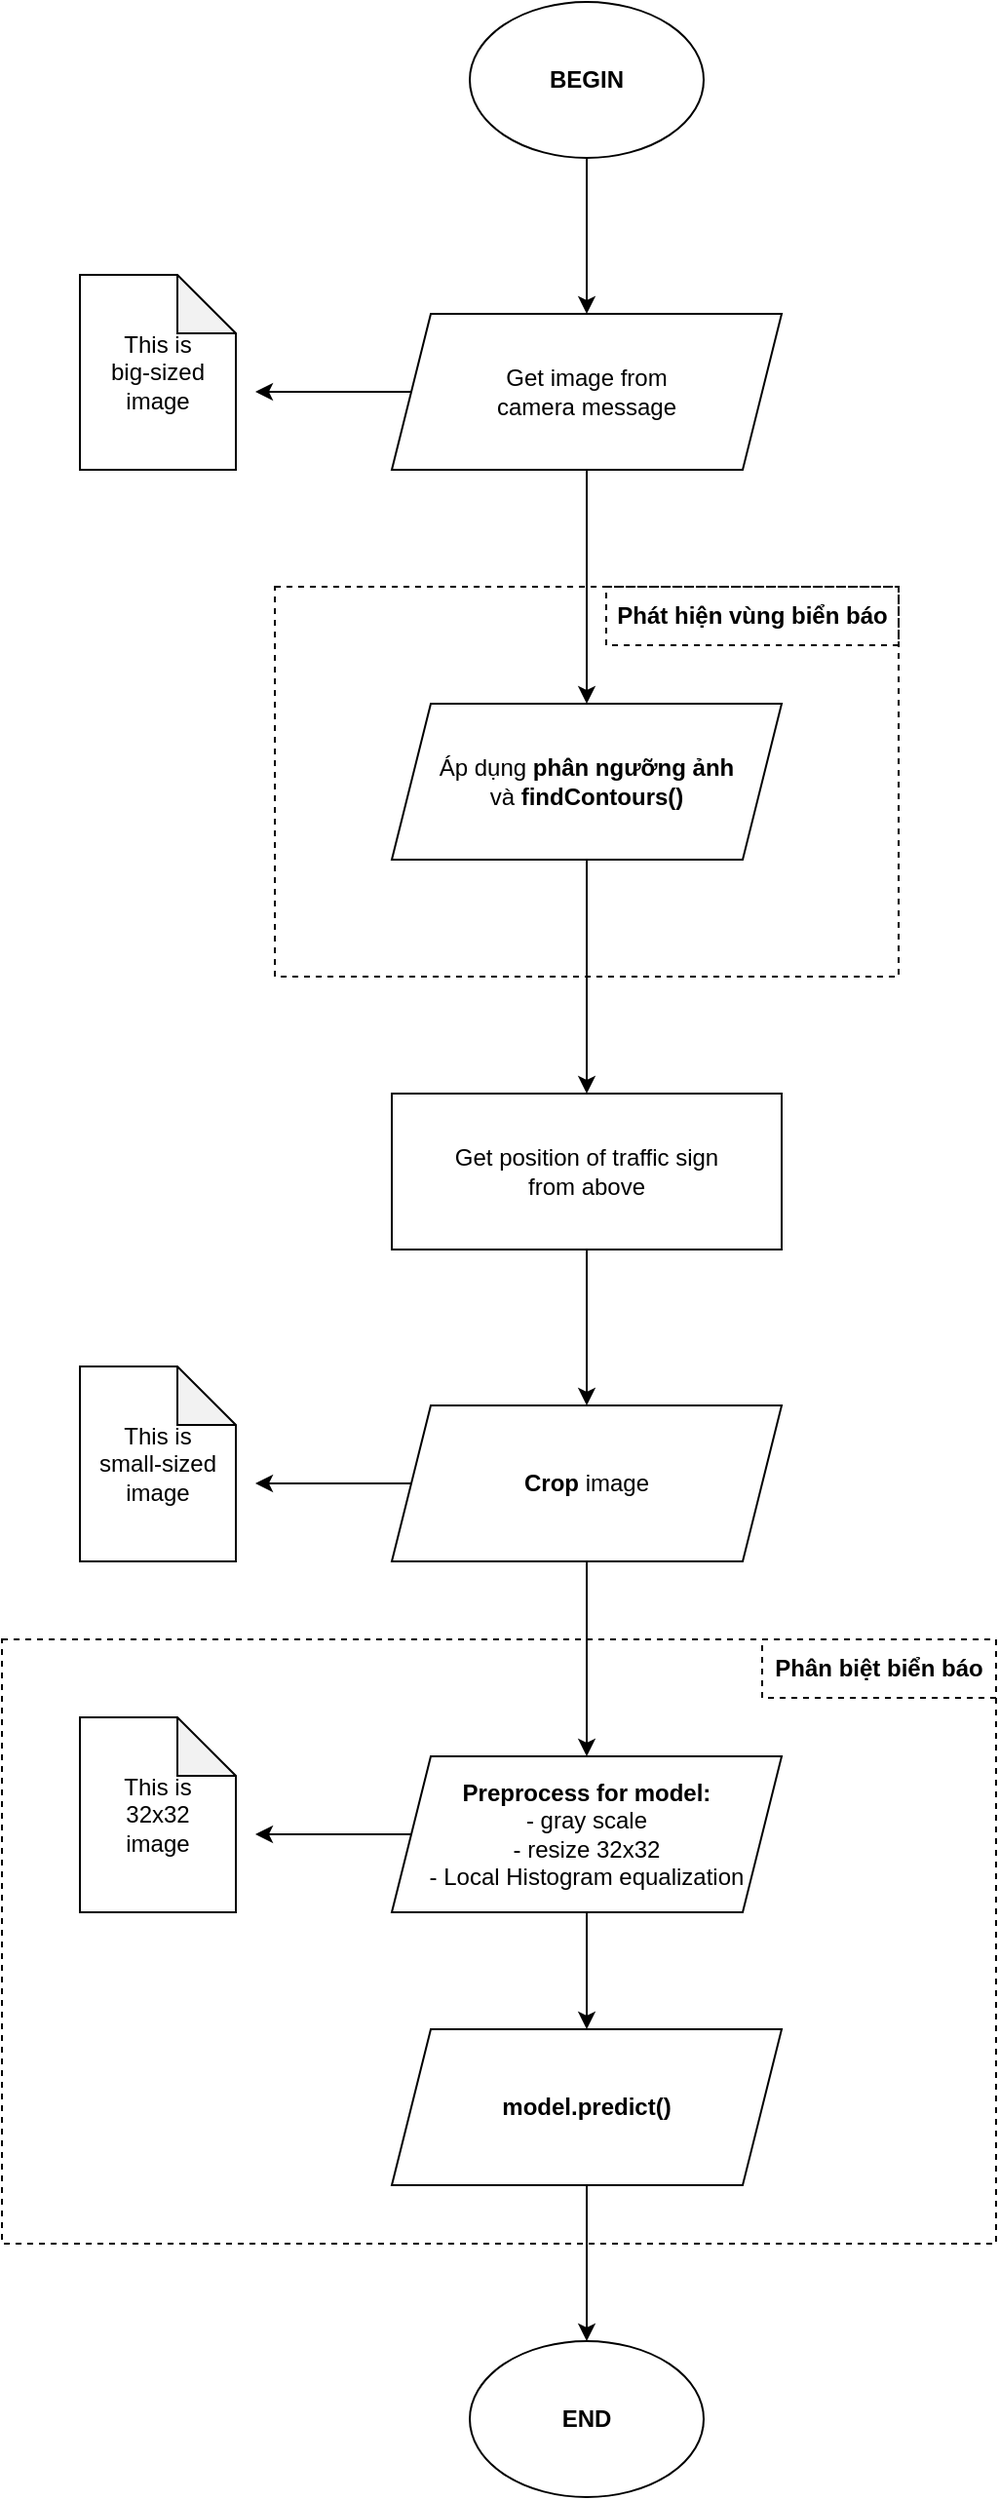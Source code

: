 <mxfile version="15.9.4" type="device"><diagram id="TYrIDNrq0MI9NXJVvD7M" name="Page-1"><mxGraphModel dx="1038" dy="585" grid="1" gridSize="10" guides="1" tooltips="1" connect="1" arrows="1" fold="1" page="1" pageScale="1" pageWidth="827" pageHeight="1169" math="0" shadow="0"><root><mxCell id="0"/><mxCell id="1" parent="0"/><mxCell id="vvbUWFJ4y3Us1liFGpMh-3" style="edgeStyle=orthogonalEdgeStyle;rounded=0;orthogonalLoop=1;jettySize=auto;html=1;entryX=0.5;entryY=0;entryDx=0;entryDy=0;" edge="1" parent="1" source="vvbUWFJ4y3Us1liFGpMh-1" target="vvbUWFJ4y3Us1liFGpMh-2"><mxGeometry relative="1" as="geometry"/></mxCell><mxCell id="vvbUWFJ4y3Us1liFGpMh-1" value="&lt;b&gt;BEGIN&lt;/b&gt;" style="ellipse;whiteSpace=wrap;html=1;" vertex="1" parent="1"><mxGeometry x="320" y="40" width="120" height="80" as="geometry"/></mxCell><mxCell id="vvbUWFJ4y3Us1liFGpMh-5" style="edgeStyle=orthogonalEdgeStyle;rounded=0;orthogonalLoop=1;jettySize=auto;html=1;" edge="1" parent="1" source="vvbUWFJ4y3Us1liFGpMh-2"><mxGeometry relative="1" as="geometry"><mxPoint x="210" y="240" as="targetPoint"/></mxGeometry></mxCell><mxCell id="vvbUWFJ4y3Us1liFGpMh-10" style="edgeStyle=orthogonalEdgeStyle;rounded=0;orthogonalLoop=1;jettySize=auto;html=1;entryX=0.5;entryY=0;entryDx=0;entryDy=0;" edge="1" parent="1" source="vvbUWFJ4y3Us1liFGpMh-2" target="vvbUWFJ4y3Us1liFGpMh-6"><mxGeometry relative="1" as="geometry"/></mxCell><mxCell id="vvbUWFJ4y3Us1liFGpMh-2" value="Get image from &lt;br&gt;camera message" style="shape=parallelogram;perimeter=parallelogramPerimeter;whiteSpace=wrap;html=1;fixedSize=1;" vertex="1" parent="1"><mxGeometry x="280" y="200" width="200" height="80" as="geometry"/></mxCell><mxCell id="vvbUWFJ4y3Us1liFGpMh-4" value="This is&lt;br&gt;big-sized&lt;br&gt;image" style="shape=note;whiteSpace=wrap;html=1;backgroundOutline=1;darkOpacity=0.05;" vertex="1" parent="1"><mxGeometry x="120" y="180" width="80" height="100" as="geometry"/></mxCell><mxCell id="vvbUWFJ4y3Us1liFGpMh-15" style="edgeStyle=orthogonalEdgeStyle;rounded=0;orthogonalLoop=1;jettySize=auto;html=1;" edge="1" parent="1" source="vvbUWFJ4y3Us1liFGpMh-6" target="vvbUWFJ4y3Us1liFGpMh-12"><mxGeometry relative="1" as="geometry"/></mxCell><mxCell id="vvbUWFJ4y3Us1liFGpMh-6" value="Áp dụng &lt;b&gt;phân ngưỡng ảnh&lt;/b&gt;&lt;br&gt;và &lt;b&gt;findContours()&lt;/b&gt;" style="shape=parallelogram;perimeter=parallelogramPerimeter;whiteSpace=wrap;html=1;fixedSize=1;" vertex="1" parent="1"><mxGeometry x="280" y="400" width="200" height="80" as="geometry"/></mxCell><mxCell id="vvbUWFJ4y3Us1liFGpMh-7" value="" style="rounded=0;whiteSpace=wrap;html=1;dashed=1;gradientColor=none;fillColor=none;" vertex="1" parent="1"><mxGeometry x="220" y="340" width="320" height="200" as="geometry"/></mxCell><mxCell id="vvbUWFJ4y3Us1liFGpMh-8" value="&lt;b&gt;Phát hiện vùng biển báo&lt;/b&gt;" style="text;html=1;strokeColor=default;fillColor=none;align=center;verticalAlign=middle;whiteSpace=wrap;rounded=0;dashed=1;" vertex="1" parent="1"><mxGeometry x="390" y="340" width="150" height="30" as="geometry"/></mxCell><mxCell id="vvbUWFJ4y3Us1liFGpMh-19" style="edgeStyle=orthogonalEdgeStyle;rounded=0;orthogonalLoop=1;jettySize=auto;html=1;entryX=0.5;entryY=0;entryDx=0;entryDy=0;" edge="1" parent="1" source="vvbUWFJ4y3Us1liFGpMh-12" target="vvbUWFJ4y3Us1liFGpMh-17"><mxGeometry relative="1" as="geometry"/></mxCell><mxCell id="vvbUWFJ4y3Us1liFGpMh-12" value="Get position of traffic sign&lt;br&gt;from above" style="rounded=0;whiteSpace=wrap;html=1;fillColor=default;gradientColor=none;" vertex="1" parent="1"><mxGeometry x="280" y="600" width="200" height="80" as="geometry"/></mxCell><mxCell id="vvbUWFJ4y3Us1liFGpMh-13" value="This is&lt;br&gt;small-sized&lt;br&gt;image" style="shape=note;whiteSpace=wrap;html=1;backgroundOutline=1;darkOpacity=0.05;fillColor=default;gradientColor=none;" vertex="1" parent="1"><mxGeometry x="120" y="740" width="80" height="100" as="geometry"/></mxCell><mxCell id="vvbUWFJ4y3Us1liFGpMh-18" style="edgeStyle=orthogonalEdgeStyle;rounded=0;orthogonalLoop=1;jettySize=auto;html=1;" edge="1" parent="1" source="vvbUWFJ4y3Us1liFGpMh-17"><mxGeometry relative="1" as="geometry"><mxPoint x="210" y="800" as="targetPoint"/></mxGeometry></mxCell><mxCell id="vvbUWFJ4y3Us1liFGpMh-21" style="edgeStyle=orthogonalEdgeStyle;rounded=0;orthogonalLoop=1;jettySize=auto;html=1;" edge="1" parent="1" source="vvbUWFJ4y3Us1liFGpMh-17" target="vvbUWFJ4y3Us1liFGpMh-20"><mxGeometry relative="1" as="geometry"/></mxCell><mxCell id="vvbUWFJ4y3Us1liFGpMh-17" value="&lt;b&gt;Crop&lt;/b&gt;&amp;nbsp;image" style="shape=parallelogram;perimeter=parallelogramPerimeter;whiteSpace=wrap;html=1;fixedSize=1;fillColor=default;gradientColor=none;" vertex="1" parent="1"><mxGeometry x="280" y="760" width="200" height="80" as="geometry"/></mxCell><mxCell id="vvbUWFJ4y3Us1liFGpMh-23" style="edgeStyle=orthogonalEdgeStyle;rounded=0;orthogonalLoop=1;jettySize=auto;html=1;" edge="1" parent="1" source="vvbUWFJ4y3Us1liFGpMh-20"><mxGeometry relative="1" as="geometry"><mxPoint x="210" y="980" as="targetPoint"/></mxGeometry></mxCell><mxCell id="vvbUWFJ4y3Us1liFGpMh-25" style="edgeStyle=orthogonalEdgeStyle;rounded=0;orthogonalLoop=1;jettySize=auto;html=1;entryX=0.5;entryY=0;entryDx=0;entryDy=0;" edge="1" parent="1" source="vvbUWFJ4y3Us1liFGpMh-20" target="vvbUWFJ4y3Us1liFGpMh-24"><mxGeometry relative="1" as="geometry"/></mxCell><mxCell id="vvbUWFJ4y3Us1liFGpMh-20" value="&lt;b&gt;Preprocess for model:&lt;/b&gt;&lt;br&gt;- gray scale&lt;br&gt;- resize 32x32&lt;br&gt;- Local Histogram equalization" style="shape=parallelogram;perimeter=parallelogramPerimeter;whiteSpace=wrap;html=1;fixedSize=1;fillColor=default;gradientColor=none;" vertex="1" parent="1"><mxGeometry x="280" y="940" width="200" height="80" as="geometry"/></mxCell><mxCell id="vvbUWFJ4y3Us1liFGpMh-22" value="This is&lt;br&gt;32x32&lt;br&gt;image" style="shape=note;whiteSpace=wrap;html=1;backgroundOutline=1;darkOpacity=0.05;fillColor=default;gradientColor=none;" vertex="1" parent="1"><mxGeometry x="120" y="920" width="80" height="100" as="geometry"/></mxCell><mxCell id="vvbUWFJ4y3Us1liFGpMh-27" style="edgeStyle=orthogonalEdgeStyle;rounded=0;orthogonalLoop=1;jettySize=auto;html=1;entryX=0.5;entryY=0;entryDx=0;entryDy=0;" edge="1" parent="1" source="vvbUWFJ4y3Us1liFGpMh-24" target="vvbUWFJ4y3Us1liFGpMh-26"><mxGeometry relative="1" as="geometry"/></mxCell><mxCell id="vvbUWFJ4y3Us1liFGpMh-24" value="&lt;b&gt;model.predict()&lt;/b&gt;" style="shape=parallelogram;perimeter=parallelogramPerimeter;whiteSpace=wrap;html=1;fixedSize=1;fillColor=default;gradientColor=none;" vertex="1" parent="1"><mxGeometry x="280" y="1080" width="200" height="80" as="geometry"/></mxCell><mxCell id="vvbUWFJ4y3Us1liFGpMh-26" value="&lt;b&gt;END&lt;/b&gt;" style="ellipse;whiteSpace=wrap;html=1;fillColor=default;gradientColor=none;" vertex="1" parent="1"><mxGeometry x="320" y="1240" width="120" height="80" as="geometry"/></mxCell><mxCell id="vvbUWFJ4y3Us1liFGpMh-28" value="" style="rounded=0;whiteSpace=wrap;html=1;fillColor=none;gradientColor=none;dashed=1;" vertex="1" parent="1"><mxGeometry x="80" y="880" width="510" height="310" as="geometry"/></mxCell><mxCell id="vvbUWFJ4y3Us1liFGpMh-29" value="&lt;b&gt;Phân biệt biển báo&lt;/b&gt;" style="text;html=1;strokeColor=default;fillColor=none;align=center;verticalAlign=middle;whiteSpace=wrap;rounded=0;dashed=1;" vertex="1" parent="1"><mxGeometry x="470" y="880" width="120" height="30" as="geometry"/></mxCell></root></mxGraphModel></diagram></mxfile>
